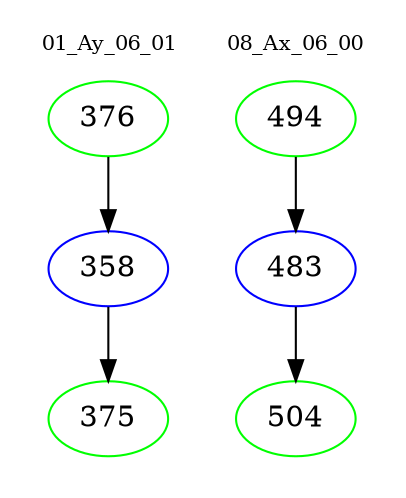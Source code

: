digraph{
subgraph cluster_0 {
color = white
label = "01_Ay_06_01";
fontsize=10;
T0_376 [label="376", color="green"]
T0_376 -> T0_358 [color="black"]
T0_358 [label="358", color="blue"]
T0_358 -> T0_375 [color="black"]
T0_375 [label="375", color="green"]
}
subgraph cluster_1 {
color = white
label = "08_Ax_06_00";
fontsize=10;
T1_494 [label="494", color="green"]
T1_494 -> T1_483 [color="black"]
T1_483 [label="483", color="blue"]
T1_483 -> T1_504 [color="black"]
T1_504 [label="504", color="green"]
}
}
